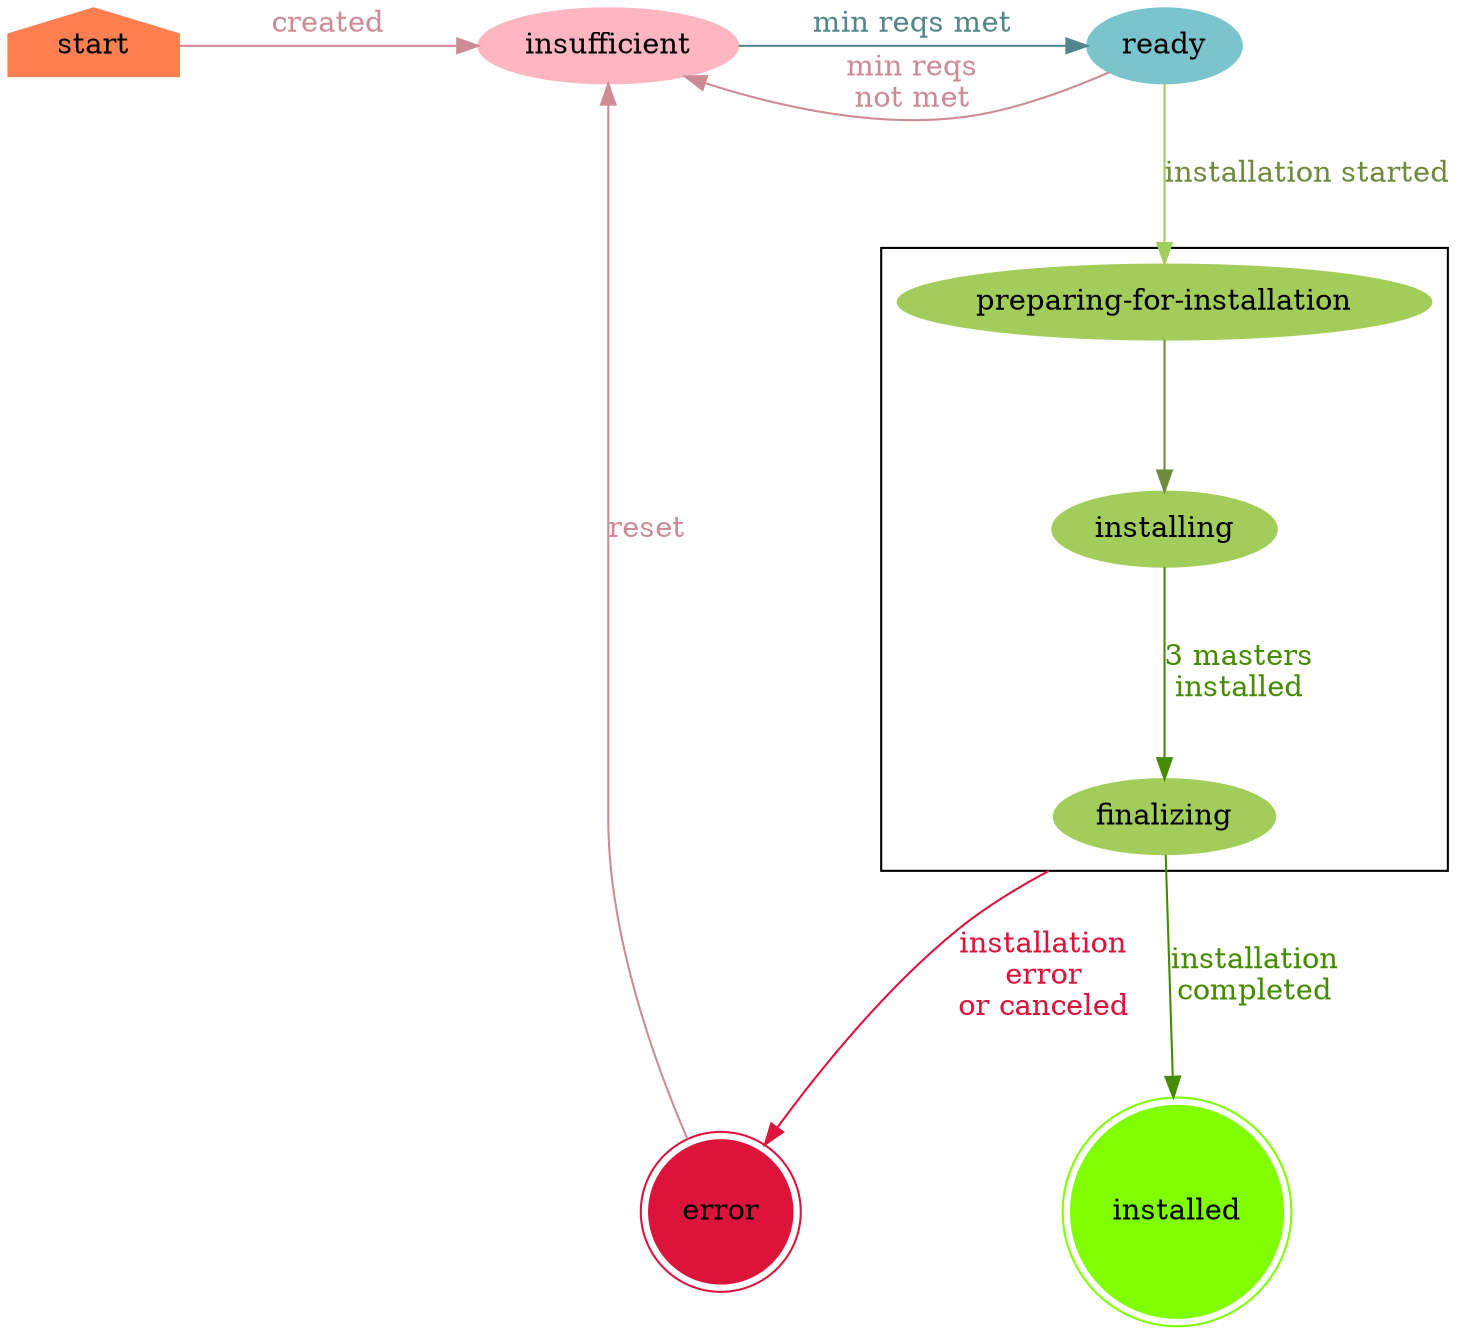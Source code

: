 digraph ClusterStateMachine {
    graph [nodesep = "1.0", ranksep = "1.0"];
    node [style = filled];
    compound = true;
    newrank = false;

    start [shape = house, color = coral];
    insufficient [color = lightpink];
    ready [color = cadetblue3];
    subgraph cluster_level1 {
        "preparing-for-installation" [color = darkolivegreen3];
        installing [color = darkolivegreen3];
        finalizing [color = darkolivegreen3];
    }
    installed [shape = doublecircle, color = chartreuse];
    error [shape = doublecircle, color = crimson];

    start -> insufficient [label = "cluster\ncreated", color=lightpink3, fontcolor=lightpink3];
    insufficient -> ready [label = "min reqs met", color=cadetblue4, fontcolor=cadetblue4];
    ready -> insufficient [label = "min reqs\nnot met", color=lightpink3, fontcolor=lightpink3];
    error -> insufficient [label = "reset", color=lightpink3, fontcolor=lightpink3];
    ready -> "preparing-for-installation" [label = "installation started", color=darkolivegreen3, fontcolor=darkolivegreen4];
    "preparing-for-installation" -> installing [color=darkolivegreen4];
    installing -> finalizing [label = "3 masters\ninstalled", color=chartreuse4, fontcolor=chartreuse4];
    finalizing -> error [label = "installation\nerror\nor canceled", color=crimson, fontcolor=crimson, ltail = cluster_level1];
    finalizing -> installed [label = "installation\ncompleted", color=chartreuse4, fontcolor=chartreuse4];

    {rank=min; start}
    {rank=max; installed}
    {rank=same; start; insufficient; ready}
    {rank=same; installed; error}
}
